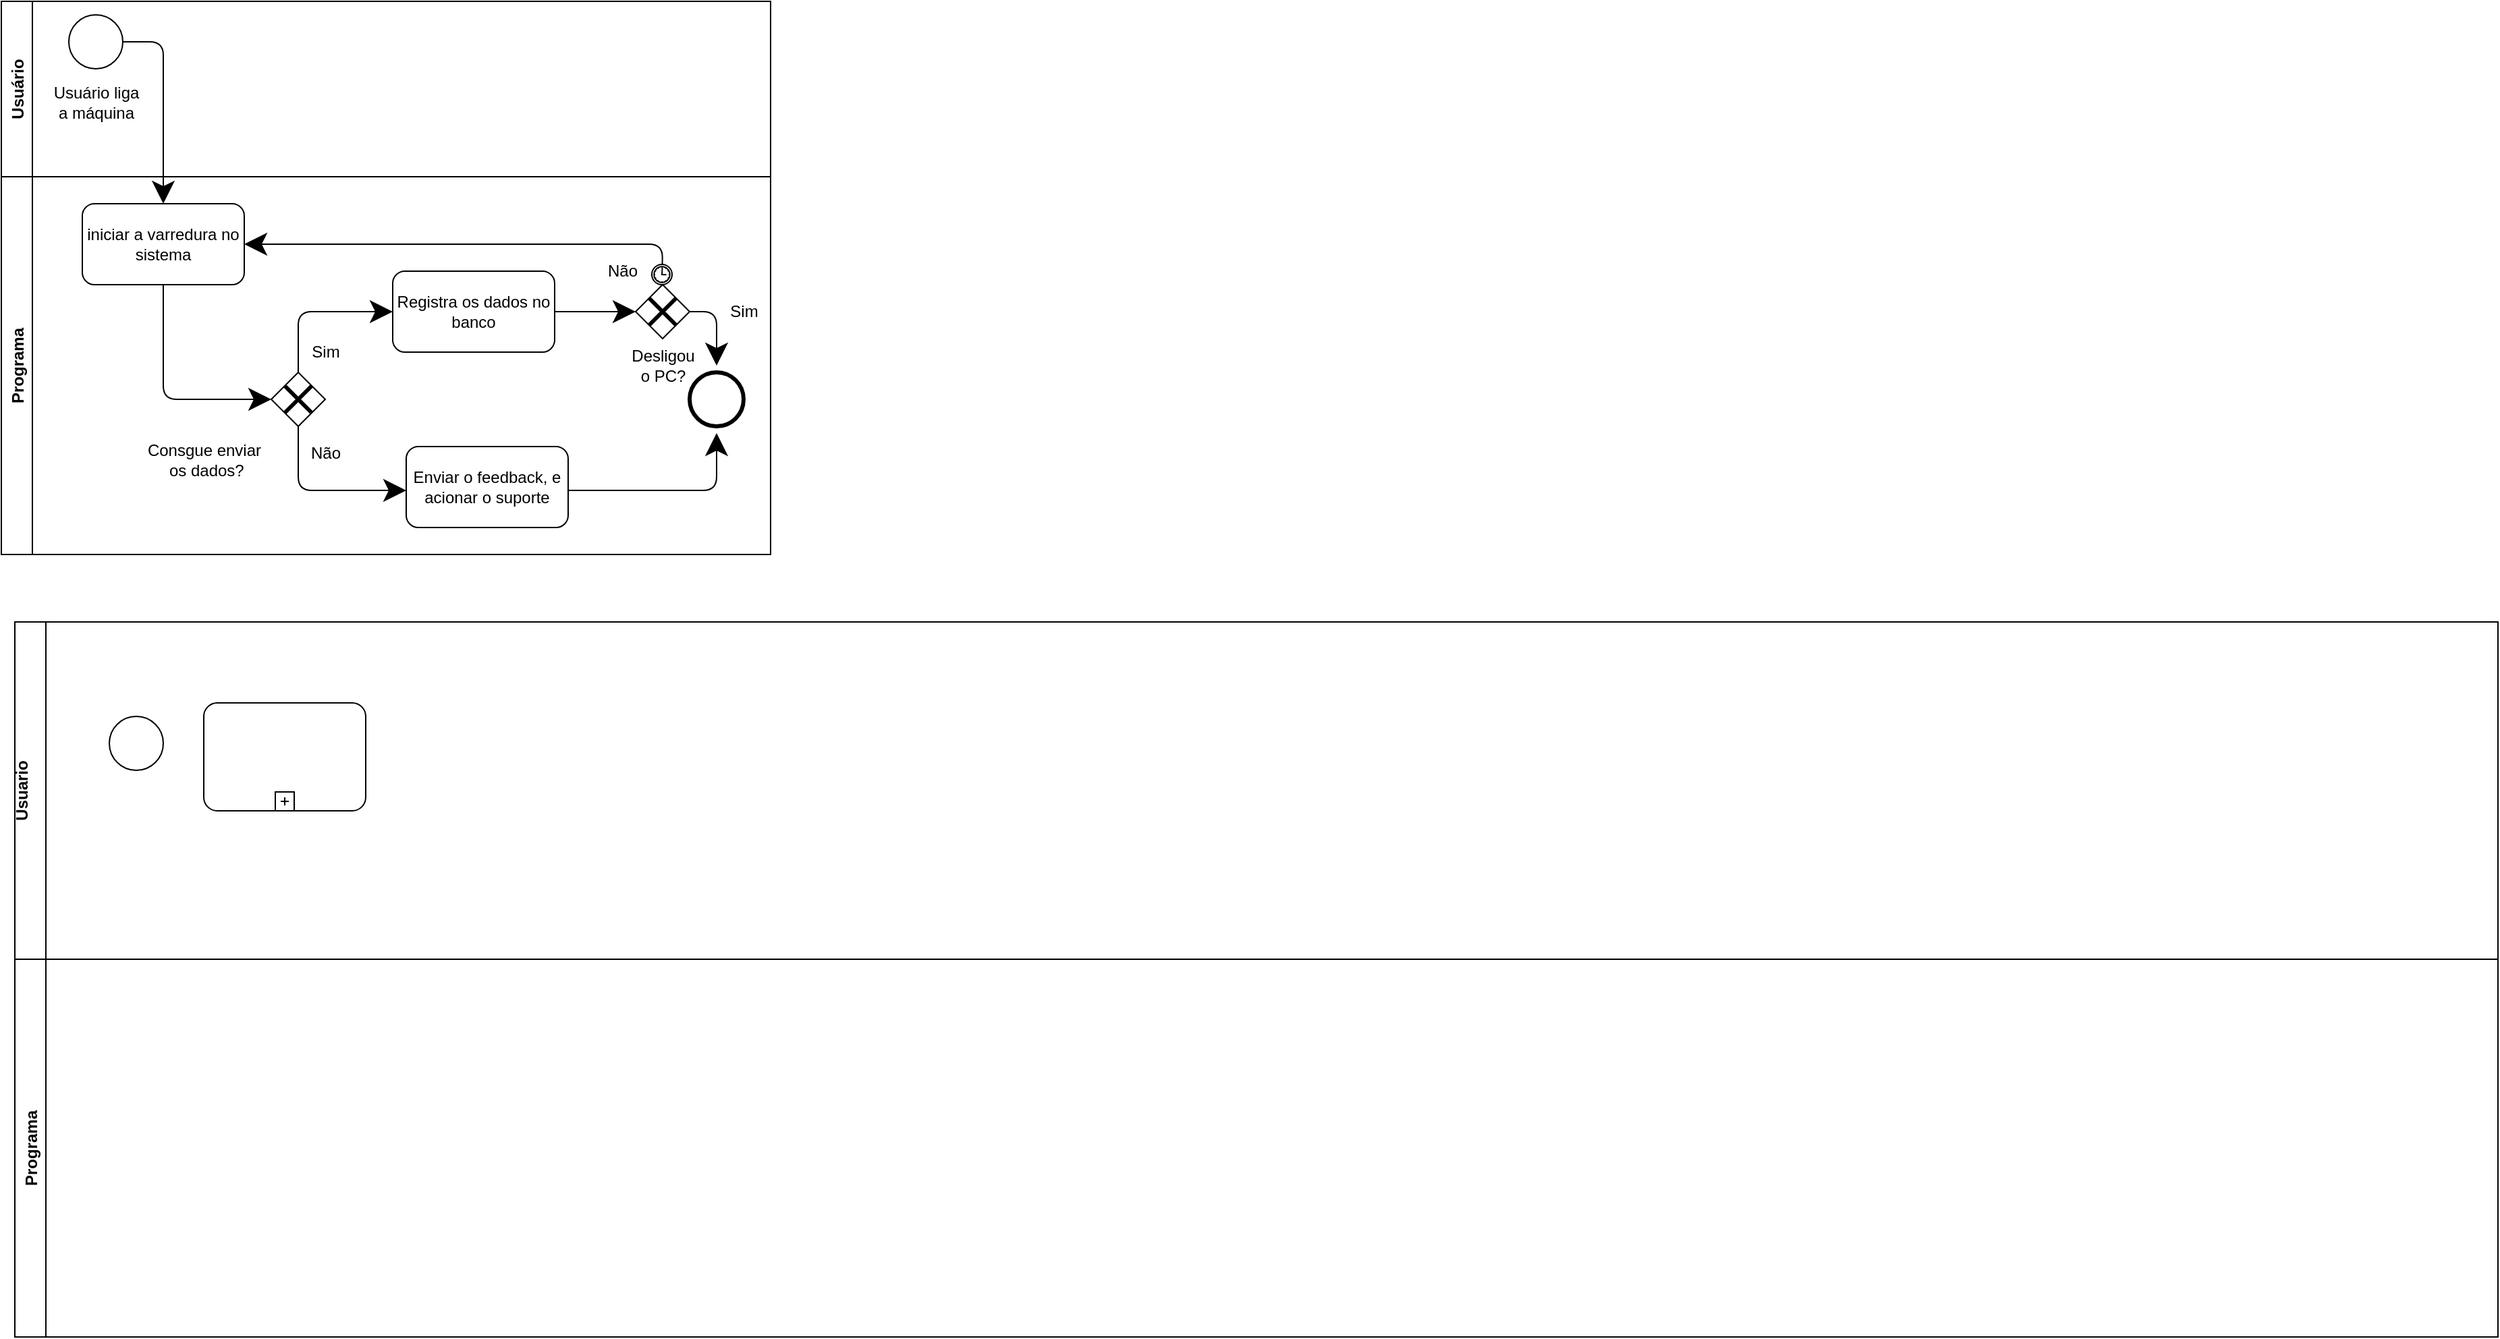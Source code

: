 <mxfile version="15.3.5" type="device"><diagram id="TEcR1dOP0S9ESjPFBlz2" name="Page-1"><mxGraphModel dx="1394" dy="839" grid="1" gridSize="10" guides="1" tooltips="1" connect="1" arrows="1" fold="1" page="1" pageScale="1" pageWidth="850" pageHeight="1100" math="0" shadow="0"><root><mxCell id="0"/><mxCell id="1" parent="0"/><mxCell id="q3YT95ztcQODaTULUQma-5" value="Usuário" style="swimlane;horizontal=0;hachureGap=4;pointerEvents=0;" vertex="1" parent="1"><mxGeometry x="170" y="240" width="570" height="130" as="geometry"/></mxCell><mxCell id="q3YT95ztcQODaTULUQma-15" value="" style="ellipse;whiteSpace=wrap;html=1;aspect=fixed;hachureGap=4;pointerEvents=0;" vertex="1" parent="q3YT95ztcQODaTULUQma-5"><mxGeometry x="50" y="10" width="40" height="40" as="geometry"/></mxCell><mxCell id="q3YT95ztcQODaTULUQma-16" value="Usuário liga&lt;br&gt;a máquina" style="text;html=1;align=center;verticalAlign=middle;resizable=0;points=[];autosize=1;strokeColor=none;fillColor=none;" vertex="1" parent="q3YT95ztcQODaTULUQma-5"><mxGeometry x="30" y="60" width="80" height="30" as="geometry"/></mxCell><mxCell id="q3YT95ztcQODaTULUQma-6" value="Programa" style="swimlane;horizontal=0;hachureGap=4;pointerEvents=0;" vertex="1" parent="1"><mxGeometry x="170" y="370" width="570" height="280" as="geometry"><mxRectangle x="170" y="460" width="50" height="40" as="alternateBounds"/></mxGeometry></mxCell><mxCell id="q3YT95ztcQODaTULUQma-14" value="" style="points=[[0.145,0.145,0],[0.5,0,0],[0.855,0.145,0],[1,0.5,0],[0.855,0.855,0],[0.5,1,0],[0.145,0.855,0],[0,0.5,0]];shape=mxgraph.bpmn.event;html=1;verticalLabelPosition=bottom;labelBackgroundColor=#ffffff;verticalAlign=top;align=center;perimeter=ellipsePerimeter;outlineConnect=0;aspect=fixed;outline=end;symbol=terminate2;hachureGap=4;pointerEvents=0;" vertex="1" parent="q3YT95ztcQODaTULUQma-6"><mxGeometry x="510" y="145" width="40" height="40" as="geometry"/></mxCell><mxCell id="q3YT95ztcQODaTULUQma-18" value="iniciar a varredura no sistema" style="rounded=1;whiteSpace=wrap;html=1;hachureGap=4;pointerEvents=0;" vertex="1" parent="q3YT95ztcQODaTULUQma-6"><mxGeometry x="60" y="20" width="120" height="60" as="geometry"/></mxCell><mxCell id="q3YT95ztcQODaTULUQma-22" value="" style="endArrow=classic;html=1;startSize=14;endSize=14;sourcePerimeterSpacing=8;targetPerimeterSpacing=8;exitX=0.5;exitY=1;exitDx=0;exitDy=0;entryX=0;entryY=0.5;entryDx=0;entryDy=0;" edge="1" parent="q3YT95ztcQODaTULUQma-6" source="q3YT95ztcQODaTULUQma-18" target="q3YT95ztcQODaTULUQma-24"><mxGeometry width="50" height="50" relative="1" as="geometry"><mxPoint x="220" y="70" as="sourcePoint"/><mxPoint x="195" y="135" as="targetPoint"/><Array as="points"><mxPoint x="120" y="165"/></Array></mxGeometry></mxCell><mxCell id="q3YT95ztcQODaTULUQma-24" value="" style="rhombus;whiteSpace=wrap;html=1;hachureGap=4;pointerEvents=0;" vertex="1" parent="q3YT95ztcQODaTULUQma-6"><mxGeometry x="200" y="145" width="40" height="40" as="geometry"/></mxCell><mxCell id="q3YT95ztcQODaTULUQma-25" value="Consgue enviar&lt;br&gt;&amp;nbsp;os dados?" style="text;html=1;align=center;verticalAlign=middle;resizable=0;points=[];autosize=1;strokeColor=none;fillColor=none;" vertex="1" parent="q3YT95ztcQODaTULUQma-6"><mxGeometry x="100" y="195" width="100" height="30" as="geometry"/></mxCell><mxCell id="q3YT95ztcQODaTULUQma-26" value="Enviar o feedback, e acionar o suporte" style="rounded=1;whiteSpace=wrap;html=1;hachureGap=4;pointerEvents=0;" vertex="1" parent="q3YT95ztcQODaTULUQma-6"><mxGeometry x="300" y="200" width="120" height="60" as="geometry"/></mxCell><mxCell id="q3YT95ztcQODaTULUQma-27" value="" style="endArrow=classic;html=1;startSize=14;endSize=14;sourcePerimeterSpacing=8;targetPerimeterSpacing=8;exitX=0.5;exitY=1;exitDx=0;exitDy=0;entryX=0;entryY=0.5;entryDx=0;entryDy=0;" edge="1" parent="q3YT95ztcQODaTULUQma-6" source="q3YT95ztcQODaTULUQma-24"><mxGeometry width="50" height="50" relative="1" as="geometry"><mxPoint x="220" y="297.5" as="sourcePoint"/><mxPoint x="300" y="232.5" as="targetPoint"/><Array as="points"><mxPoint x="220" y="232.5"/></Array></mxGeometry></mxCell><mxCell id="q3YT95ztcQODaTULUQma-29" value="Não" style="text;html=1;align=center;verticalAlign=middle;resizable=0;points=[];autosize=1;strokeColor=none;fillColor=none;" vertex="1" parent="q3YT95ztcQODaTULUQma-6"><mxGeometry x="220" y="195" width="40" height="20" as="geometry"/></mxCell><mxCell id="q3YT95ztcQODaTULUQma-30" value="" style="endArrow=classic;html=1;startSize=14;endSize=14;sourcePerimeterSpacing=8;targetPerimeterSpacing=8;exitX=1;exitY=0.5;exitDx=0;exitDy=0;" edge="1" parent="q3YT95ztcQODaTULUQma-6"><mxGeometry width="50" height="50" relative="1" as="geometry"><mxPoint x="420" y="232.5" as="sourcePoint"/><mxPoint x="530" y="190" as="targetPoint"/><Array as="points"><mxPoint x="530" y="232.5"/></Array></mxGeometry></mxCell><mxCell id="q3YT95ztcQODaTULUQma-31" value="Registra os dados no banco" style="rounded=1;whiteSpace=wrap;html=1;hachureGap=4;pointerEvents=0;" vertex="1" parent="q3YT95ztcQODaTULUQma-6"><mxGeometry x="290" y="70" width="120" height="60" as="geometry"/></mxCell><mxCell id="q3YT95ztcQODaTULUQma-32" value="" style="endArrow=classic;html=1;startSize=14;endSize=14;sourcePerimeterSpacing=8;targetPerimeterSpacing=8;entryX=0;entryY=0.5;entryDx=0;entryDy=0;" edge="1" parent="q3YT95ztcQODaTULUQma-6" target="q3YT95ztcQODaTULUQma-31"><mxGeometry width="50" height="50" relative="1" as="geometry"><mxPoint x="220" y="145" as="sourcePoint"/><mxPoint x="270" y="95" as="targetPoint"/><Array as="points"><mxPoint x="220" y="100"/></Array></mxGeometry></mxCell><mxCell id="q3YT95ztcQODaTULUQma-34" value="Sim" style="text;html=1;align=center;verticalAlign=middle;resizable=0;points=[];autosize=1;strokeColor=none;fillColor=none;" vertex="1" parent="q3YT95ztcQODaTULUQma-6"><mxGeometry x="220" y="120" width="40" height="20" as="geometry"/></mxCell><mxCell id="q3YT95ztcQODaTULUQma-35" value="" style="shape=umlDestroy;whiteSpace=wrap;html=1;strokeWidth=3;hachureGap=4;pointerEvents=0;" vertex="1" parent="q3YT95ztcQODaTULUQma-6"><mxGeometry x="210" y="155" width="20" height="20" as="geometry"/></mxCell><mxCell id="q3YT95ztcQODaTULUQma-37" value="" style="rhombus;whiteSpace=wrap;html=1;hachureGap=4;pointerEvents=0;" vertex="1" parent="q3YT95ztcQODaTULUQma-6"><mxGeometry x="470" y="80" width="40" height="40" as="geometry"/></mxCell><mxCell id="q3YT95ztcQODaTULUQma-54" value="" style="shape=umlDestroy;whiteSpace=wrap;html=1;strokeWidth=3;hachureGap=4;pointerEvents=0;" vertex="1" parent="q3YT95ztcQODaTULUQma-6"><mxGeometry x="480" y="90" width="20" height="20" as="geometry"/></mxCell><mxCell id="q3YT95ztcQODaTULUQma-55" value="" style="endArrow=classic;html=1;startSize=14;endSize=14;sourcePerimeterSpacing=8;targetPerimeterSpacing=8;entryX=0;entryY=0.5;entryDx=0;entryDy=0;exitX=1;exitY=0.5;exitDx=0;exitDy=0;" edge="1" parent="q3YT95ztcQODaTULUQma-6" source="q3YT95ztcQODaTULUQma-31" target="q3YT95ztcQODaTULUQma-37"><mxGeometry width="50" height="50" relative="1" as="geometry"><mxPoint x="410" y="102.5" as="sourcePoint"/><mxPoint x="480" y="57.5" as="targetPoint"/><Array as="points"/></mxGeometry></mxCell><mxCell id="q3YT95ztcQODaTULUQma-56" value="" style="endArrow=classic;html=1;startSize=14;endSize=14;sourcePerimeterSpacing=8;targetPerimeterSpacing=8;entryX=0;entryY=0.5;entryDx=0;entryDy=0;exitX=1;exitY=0.5;exitDx=0;exitDy=0;" edge="1" parent="q3YT95ztcQODaTULUQma-6" source="q3YT95ztcQODaTULUQma-37"><mxGeometry width="50" height="50" relative="1" as="geometry"><mxPoint x="470" y="140" as="sourcePoint"/><mxPoint x="530" y="140" as="targetPoint"/><Array as="points"><mxPoint x="530" y="100"/></Array></mxGeometry></mxCell><mxCell id="q3YT95ztcQODaTULUQma-57" value="Não" style="text;html=1;align=center;verticalAlign=middle;resizable=0;points=[];autosize=1;strokeColor=none;fillColor=none;" vertex="1" parent="q3YT95ztcQODaTULUQma-6"><mxGeometry x="440" y="60" width="40" height="20" as="geometry"/></mxCell><mxCell id="q3YT95ztcQODaTULUQma-58" value="Sim" style="text;html=1;align=center;verticalAlign=middle;resizable=0;points=[];autosize=1;strokeColor=none;fillColor=none;" vertex="1" parent="q3YT95ztcQODaTULUQma-6"><mxGeometry x="530" y="90" width="40" height="20" as="geometry"/></mxCell><mxCell id="q3YT95ztcQODaTULUQma-59" value="" style="endArrow=classic;html=1;startSize=14;endSize=14;sourcePerimeterSpacing=8;targetPerimeterSpacing=8;entryX=1;entryY=0.5;entryDx=0;entryDy=0;exitX=0.5;exitY=1;exitDx=0;exitDy=0;exitPerimeter=0;" edge="1" parent="q3YT95ztcQODaTULUQma-6" source="q3YT95ztcQODaTULUQma-62" target="q3YT95ztcQODaTULUQma-18"><mxGeometry width="50" height="50" relative="1" as="geometry"><mxPoint x="490" y="52.5" as="sourcePoint"/><mxPoint x="560" y="7.5" as="targetPoint"/><Array as="points"><mxPoint x="490" y="50"/></Array></mxGeometry></mxCell><mxCell id="q3YT95ztcQODaTULUQma-60" value="Desligou &lt;br&gt;o PC?" style="text;html=1;align=center;verticalAlign=middle;resizable=0;points=[];autosize=1;strokeColor=none;fillColor=none;" vertex="1" parent="q3YT95ztcQODaTULUQma-6"><mxGeometry x="460" y="125" width="60" height="30" as="geometry"/></mxCell><mxCell id="q3YT95ztcQODaTULUQma-62" value="" style="points=[[0.145,0.145,0],[0.5,0,0],[0.855,0.145,0],[1,0.5,0],[0.855,0.855,0],[0.5,1,0],[0.145,0.855,0],[0,0.5,0]];shape=mxgraph.bpmn.event;html=1;verticalLabelPosition=bottom;labelBackgroundColor=#ffffff;verticalAlign=top;align=center;perimeter=ellipsePerimeter;outlineConnect=0;aspect=fixed;outline=standard;symbol=timer;hachureGap=4;pointerEvents=0;" vertex="1" parent="q3YT95ztcQODaTULUQma-6"><mxGeometry x="482" y="65" width="15" height="15" as="geometry"/></mxCell><mxCell id="q3YT95ztcQODaTULUQma-20" value="" style="endArrow=classic;html=1;startSize=14;endSize=14;sourcePerimeterSpacing=8;targetPerimeterSpacing=8;exitX=1;exitY=0.5;exitDx=0;exitDy=0;entryX=0.5;entryY=0;entryDx=0;entryDy=0;" edge="1" parent="1" source="q3YT95ztcQODaTULUQma-15" target="q3YT95ztcQODaTULUQma-18"><mxGeometry width="50" height="50" relative="1" as="geometry"><mxPoint x="390" y="450" as="sourcePoint"/><mxPoint x="440" y="400" as="targetPoint"/><Array as="points"><mxPoint x="290" y="270"/></Array></mxGeometry></mxCell><mxCell id="q3YT95ztcQODaTULUQma-66" value="Usuario&#10;" style="swimlane;horizontal=0;hachureGap=4;pointerEvents=0;" vertex="1" parent="1"><mxGeometry x="180" y="700" width="1840" height="250" as="geometry"><mxRectangle x="170" y="460" width="50" height="40" as="alternateBounds"/></mxGeometry></mxCell><mxCell id="q3YT95ztcQODaTULUQma-90" value="" style="ellipse;whiteSpace=wrap;html=1;aspect=fixed;hachureGap=4;pointerEvents=0;" vertex="1" parent="q3YT95ztcQODaTULUQma-66"><mxGeometry x="70" y="70" width="40" height="40" as="geometry"/></mxCell><mxCell id="q3YT95ztcQODaTULUQma-99" value="" style="points=[[0.25,0,0],[0.5,0,0],[0.75,0,0],[1,0.25,0],[1,0.5,0],[1,0.75,0],[0.75,1,0],[0.5,1,0],[0.25,1,0],[0,0.75,0],[0,0.5,0],[0,0.25,0]];shape=mxgraph.bpmn.task;whiteSpace=wrap;rectStyle=rounded;size=10;taskMarker=abstract;isLoopSub=1;hachureGap=4;pointerEvents=0;" vertex="1" parent="q3YT95ztcQODaTULUQma-66"><mxGeometry x="140" y="60" width="120" height="80" as="geometry"/></mxCell><mxCell id="q3YT95ztcQODaTULUQma-89" value="Programa" style="swimlane;horizontal=0;hachureGap=4;pointerEvents=0;" vertex="1" parent="1"><mxGeometry x="180" y="950" width="1840" height="280" as="geometry"><mxRectangle x="170" y="460" width="50" height="40" as="alternateBounds"/></mxGeometry></mxCell></root></mxGraphModel></diagram></mxfile>